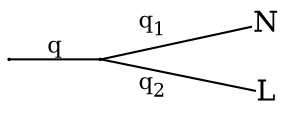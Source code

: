 digraph graph8 {
    rankdir = LR; // 左から右のレイアウトを指定

    // ダミーノード
    ""[shape=point,width=0.01];

    // ノードのスタイル設定
    node[shape=plain];

    // ノードの定義
    node1 [label="",shape=point,width=0.01];
    node2 [label="N"];
    node3 [label="L"];



    // エッジの定義（有向）
    "" -> node1 [label=<<font point-size="11" color="black">q</font>>, arrowhead=none];

    node1 -> node2 [label=<<font point-size="11" color="black">q<sub>1</sub>      </font>>, arrowhead=none];
    node1 -> node3 [xlabel=<<font point-size="11" color="black">q<sub>2</sub></font>>, arrowhead=none];
   

}